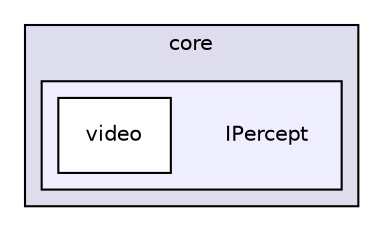 digraph "F:/etc/repos/OX/src/core/IPercept" {
  compound=true
  node [ fontsize="10", fontname="Helvetica"];
  edge [ labelfontsize="10", labelfontname="Helvetica"];
  subgraph clusterdir_f4b985054fc4de7cedd74d4b3d6a239a {
    graph [ bgcolor="#ddddee", pencolor="black", label="core" fontname="Helvetica", fontsize="10", URL="dir_f4b985054fc4de7cedd74d4b3d6a239a.html"]
  subgraph clusterdir_65a1daa15407c92a0c723a18caca6dbf {
    graph [ bgcolor="#eeeeff", pencolor="black", label="" URL="dir_65a1daa15407c92a0c723a18caca6dbf.html"];
    dir_65a1daa15407c92a0c723a18caca6dbf [shape=plaintext label="IPercept"];
    dir_a82f741324b6d79d7b1a786821dbc137 [shape=box label="video" color="black" fillcolor="white" style="filled" URL="dir_a82f741324b6d79d7b1a786821dbc137.html"];
  }
  }
}
